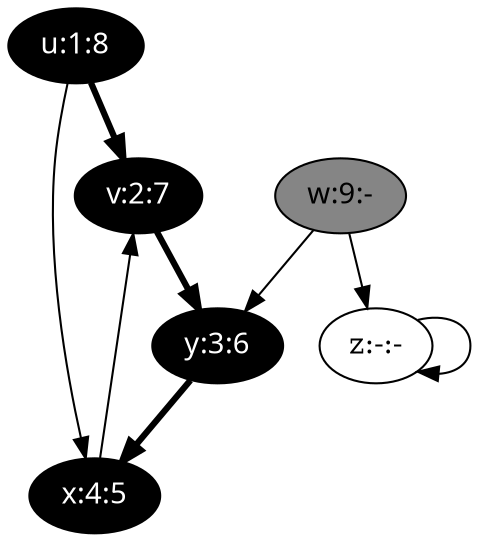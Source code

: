 Digraph {
u [ label="u:1:8" fontcolor=white style=filled fontname="time-bold" fillcolor=black ];
v [ label="v:2:7" fontcolor=white style=filled fontname="time-bold" fillcolor=black ];
w [ label="w:9:-" style=filled fontname="time-bold" fillcolor=gray52 ];
x [ label="x:4:5" fontcolor=white style=filled fontname="time-bold" fillcolor=black ];
y [ label="y:3:6" fontcolor=white style=filled fontname="time-bold" fillcolor=black ];
z [ label="z:-:-" ];
u->x[label="", penwidth=1];
u->v[label="", penwidth=3];
v->y[label="", penwidth=3];
w->y[label="", penwidth=1];
w->z[label="", penwidth=1];
x->v[label="", penwidth=1];
y->x[label="", penwidth=3];
z->z[label="", penwidth=1];
}